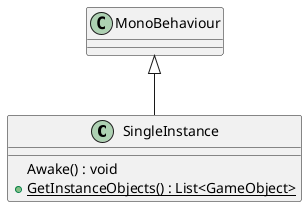 @startuml
class SingleInstance {
    Awake() : void
    + {static} GetInstanceObjects() : List<GameObject>
}
MonoBehaviour <|-- SingleInstance
@enduml
